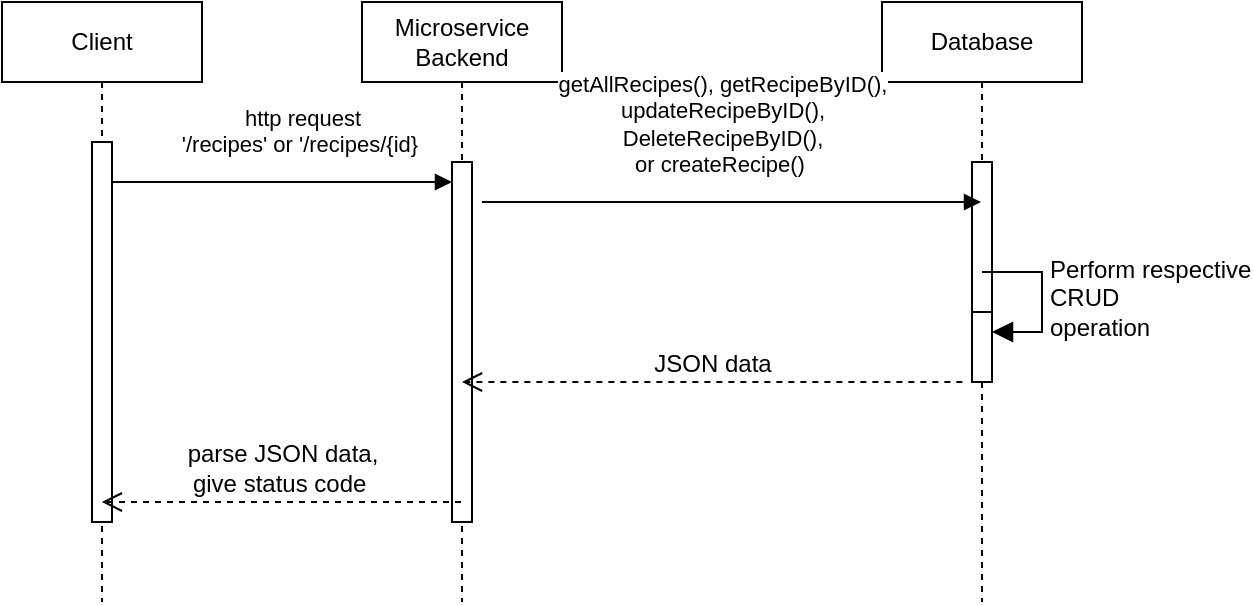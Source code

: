 <mxfile version="23.1.7" type="github">
  <diagram name="Page-1" id="2YBvvXClWsGukQMizWep">
    <mxGraphModel dx="438" dy="458" grid="1" gridSize="10" guides="1" tooltips="1" connect="1" arrows="1" fold="1" page="1" pageScale="1" pageWidth="850" pageHeight="1100" math="0" shadow="0">
      <root>
        <mxCell id="0" />
        <mxCell id="1" parent="0" />
        <mxCell id="aM9ryv3xv72pqoxQDRHE-1" value="Client" style="shape=umlLifeline;perimeter=lifelinePerimeter;whiteSpace=wrap;html=1;container=0;dropTarget=0;collapsible=0;recursiveResize=0;outlineConnect=0;portConstraint=eastwest;newEdgeStyle={&quot;edgeStyle&quot;:&quot;elbowEdgeStyle&quot;,&quot;elbow&quot;:&quot;vertical&quot;,&quot;curved&quot;:0,&quot;rounded&quot;:0};" parent="1" vertex="1">
          <mxGeometry x="40" y="40" width="100" height="300" as="geometry" />
        </mxCell>
        <mxCell id="aM9ryv3xv72pqoxQDRHE-2" value="" style="html=1;points=[];perimeter=orthogonalPerimeter;outlineConnect=0;targetShapes=umlLifeline;portConstraint=eastwest;newEdgeStyle={&quot;edgeStyle&quot;:&quot;elbowEdgeStyle&quot;,&quot;elbow&quot;:&quot;vertical&quot;,&quot;curved&quot;:0,&quot;rounded&quot;:0};" parent="aM9ryv3xv72pqoxQDRHE-1" vertex="1">
          <mxGeometry x="45" y="70" width="10" height="190" as="geometry" />
        </mxCell>
        <mxCell id="aM9ryv3xv72pqoxQDRHE-5" value="Microservice Backend" style="shape=umlLifeline;perimeter=lifelinePerimeter;whiteSpace=wrap;html=1;container=0;dropTarget=0;collapsible=0;recursiveResize=0;outlineConnect=0;portConstraint=eastwest;newEdgeStyle={&quot;edgeStyle&quot;:&quot;elbowEdgeStyle&quot;,&quot;elbow&quot;:&quot;vertical&quot;,&quot;curved&quot;:0,&quot;rounded&quot;:0};" parent="1" vertex="1">
          <mxGeometry x="220" y="40" width="100" height="300" as="geometry" />
        </mxCell>
        <mxCell id="aM9ryv3xv72pqoxQDRHE-6" value="" style="html=1;points=[];perimeter=orthogonalPerimeter;outlineConnect=0;targetShapes=umlLifeline;portConstraint=eastwest;newEdgeStyle={&quot;edgeStyle&quot;:&quot;elbowEdgeStyle&quot;,&quot;elbow&quot;:&quot;vertical&quot;,&quot;curved&quot;:0,&quot;rounded&quot;:0};" parent="aM9ryv3xv72pqoxQDRHE-5" vertex="1">
          <mxGeometry x="45" y="80" width="10" height="180" as="geometry" />
        </mxCell>
        <mxCell id="aM9ryv3xv72pqoxQDRHE-7" value="http request &lt;br&gt;&#39;/recipes&#39; or &#39;/recipes/{id}&amp;nbsp;" style="html=1;verticalAlign=bottom;endArrow=block;edgeStyle=elbowEdgeStyle;elbow=vertical;curved=0;rounded=0;" parent="1" edge="1">
          <mxGeometry x="0.12" y="10" relative="1" as="geometry">
            <mxPoint x="95" y="130" as="sourcePoint" />
            <Array as="points">
              <mxPoint x="180" y="130" />
            </Array>
            <mxPoint x="265" y="130" as="targetPoint" />
            <mxPoint as="offset" />
          </mxGeometry>
        </mxCell>
        <mxCell id="i4MZI_Fyg-L2TrryN06q-1" value="Database" style="shape=umlLifeline;perimeter=lifelinePerimeter;whiteSpace=wrap;html=1;container=0;dropTarget=0;collapsible=0;recursiveResize=0;outlineConnect=0;portConstraint=eastwest;newEdgeStyle={&quot;edgeStyle&quot;:&quot;elbowEdgeStyle&quot;,&quot;elbow&quot;:&quot;vertical&quot;,&quot;curved&quot;:0,&quot;rounded&quot;:0};" vertex="1" parent="1">
          <mxGeometry x="480" y="40" width="100" height="300" as="geometry" />
        </mxCell>
        <mxCell id="i4MZI_Fyg-L2TrryN06q-2" value="" style="html=1;points=[];perimeter=orthogonalPerimeter;outlineConnect=0;targetShapes=umlLifeline;portConstraint=eastwest;newEdgeStyle={&quot;edgeStyle&quot;:&quot;elbowEdgeStyle&quot;,&quot;elbow&quot;:&quot;vertical&quot;,&quot;curved&quot;:0,&quot;rounded&quot;:0};" vertex="1" parent="i4MZI_Fyg-L2TrryN06q-1">
          <mxGeometry x="45" y="80" width="10" height="110" as="geometry" />
        </mxCell>
        <mxCell id="i4MZI_Fyg-L2TrryN06q-15" value="" style="html=1;points=[[0,0,0,0,5],[0,1,0,0,-5],[1,0,0,0,5],[1,1,0,0,-5]];perimeter=orthogonalPerimeter;outlineConnect=0;targetShapes=umlLifeline;portConstraint=eastwest;newEdgeStyle={&quot;curved&quot;:0,&quot;rounded&quot;:0};" vertex="1" parent="i4MZI_Fyg-L2TrryN06q-1">
          <mxGeometry x="45" y="155" width="10" height="35" as="geometry" />
        </mxCell>
        <mxCell id="i4MZI_Fyg-L2TrryN06q-16" value="Perform respective &lt;br&gt;CRUD&lt;br&gt;operation" style="html=1;align=left;spacingLeft=2;endArrow=block;rounded=0;edgeStyle=orthogonalEdgeStyle;curved=0;rounded=0;fontSize=12;startSize=8;endSize=8;" edge="1" target="i4MZI_Fyg-L2TrryN06q-15" parent="i4MZI_Fyg-L2TrryN06q-1">
          <mxGeometry relative="1" as="geometry">
            <mxPoint x="50" y="135" as="sourcePoint" />
            <Array as="points">
              <mxPoint x="80" y="165" />
            </Array>
          </mxGeometry>
        </mxCell>
        <mxCell id="i4MZI_Fyg-L2TrryN06q-3" value="getAllRecipes(), getRecipeByID(),&lt;br&gt;updateRecipeByID(), &lt;br&gt;DeleteRecipeByID(),&lt;br&gt;or createRecipe()&amp;nbsp;" style="html=1;verticalAlign=bottom;endArrow=block;edgeStyle=elbowEdgeStyle;elbow=vertical;curved=0;rounded=0;" edge="1" parent="1" target="i4MZI_Fyg-L2TrryN06q-1">
          <mxGeometry x="-0.038" y="10" relative="1" as="geometry">
            <mxPoint x="280" y="140" as="sourcePoint" />
            <Array as="points">
              <mxPoint x="365" y="140" />
            </Array>
            <mxPoint x="390" y="140" as="targetPoint" />
            <mxPoint as="offset" />
          </mxGeometry>
        </mxCell>
        <mxCell id="i4MZI_Fyg-L2TrryN06q-14" value="JSON data" style="html=1;verticalAlign=bottom;endArrow=open;dashed=1;endSize=8;curved=0;rounded=0;fontSize=12;" edge="1" parent="1" target="aM9ryv3xv72pqoxQDRHE-5">
          <mxGeometry relative="1" as="geometry">
            <mxPoint x="520.19" y="230" as="sourcePoint" />
            <mxPoint x="410.0" y="230.0" as="targetPoint" />
          </mxGeometry>
        </mxCell>
        <mxCell id="i4MZI_Fyg-L2TrryN06q-17" value="parse JSON data, &lt;br&gt;give status code&amp;nbsp;" style="html=1;verticalAlign=bottom;endArrow=open;dashed=1;endSize=8;curved=0;rounded=0;fontSize=12;" edge="1" parent="1">
          <mxGeometry relative="1" as="geometry">
            <mxPoint x="269.5" y="290" as="sourcePoint" />
            <mxPoint x="89.929" y="290" as="targetPoint" />
          </mxGeometry>
        </mxCell>
      </root>
    </mxGraphModel>
  </diagram>
</mxfile>
